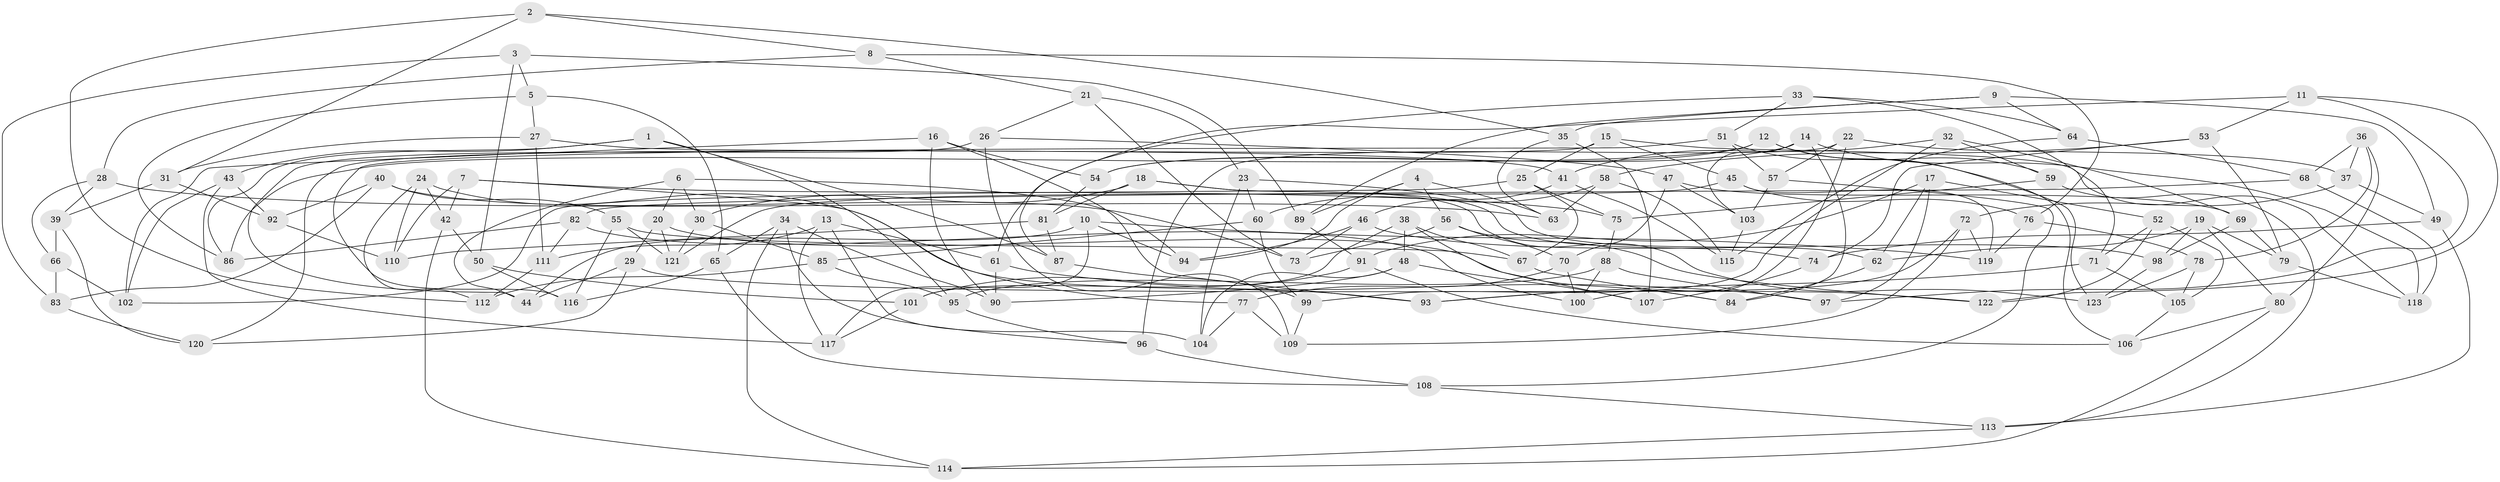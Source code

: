 // coarse degree distribution, {12: 0.02, 10: 0.1, 11: 0.08, 9: 0.12, 4: 0.5, 5: 0.02, 8: 0.06, 6: 0.04, 3: 0.06}
// Generated by graph-tools (version 1.1) at 2025/53/03/04/25 22:53:53]
// undirected, 123 vertices, 246 edges
graph export_dot {
  node [color=gray90,style=filled];
  1;
  2;
  3;
  4;
  5;
  6;
  7;
  8;
  9;
  10;
  11;
  12;
  13;
  14;
  15;
  16;
  17;
  18;
  19;
  20;
  21;
  22;
  23;
  24;
  25;
  26;
  27;
  28;
  29;
  30;
  31;
  32;
  33;
  34;
  35;
  36;
  37;
  38;
  39;
  40;
  41;
  42;
  43;
  44;
  45;
  46;
  47;
  48;
  49;
  50;
  51;
  52;
  53;
  54;
  55;
  56;
  57;
  58;
  59;
  60;
  61;
  62;
  63;
  64;
  65;
  66;
  67;
  68;
  69;
  70;
  71;
  72;
  73;
  74;
  75;
  76;
  77;
  78;
  79;
  80;
  81;
  82;
  83;
  84;
  85;
  86;
  87;
  88;
  89;
  90;
  91;
  92;
  93;
  94;
  95;
  96;
  97;
  98;
  99;
  100;
  101;
  102;
  103;
  104;
  105;
  106;
  107;
  108;
  109;
  110;
  111;
  112;
  113;
  114;
  115;
  116;
  117;
  118;
  119;
  120;
  121;
  122;
  123;
  1 -- 87;
  1 -- 43;
  1 -- 86;
  1 -- 95;
  2 -- 112;
  2 -- 8;
  2 -- 35;
  2 -- 31;
  3 -- 50;
  3 -- 5;
  3 -- 83;
  3 -- 89;
  4 -- 94;
  4 -- 63;
  4 -- 89;
  4 -- 56;
  5 -- 86;
  5 -- 27;
  5 -- 65;
  6 -- 30;
  6 -- 94;
  6 -- 20;
  6 -- 44;
  7 -- 110;
  7 -- 77;
  7 -- 42;
  7 -- 75;
  8 -- 28;
  8 -- 21;
  8 -- 76;
  9 -- 64;
  9 -- 35;
  9 -- 89;
  9 -- 49;
  10 -- 119;
  10 -- 94;
  10 -- 44;
  10 -- 117;
  11 -- 61;
  11 -- 53;
  11 -- 97;
  11 -- 122;
  12 -- 106;
  12 -- 54;
  12 -- 59;
  12 -- 86;
  13 -- 117;
  13 -- 111;
  13 -- 61;
  13 -- 104;
  14 -- 84;
  14 -- 54;
  14 -- 103;
  14 -- 118;
  15 -- 45;
  15 -- 118;
  15 -- 120;
  15 -- 25;
  16 -- 90;
  16 -- 102;
  16 -- 93;
  16 -- 54;
  17 -- 52;
  17 -- 62;
  17 -- 91;
  17 -- 97;
  18 -- 30;
  18 -- 74;
  18 -- 81;
  18 -- 123;
  19 -- 62;
  19 -- 80;
  19 -- 79;
  19 -- 98;
  20 -- 29;
  20 -- 84;
  20 -- 121;
  21 -- 73;
  21 -- 26;
  21 -- 23;
  22 -- 100;
  22 -- 37;
  22 -- 96;
  22 -- 57;
  23 -- 62;
  23 -- 60;
  23 -- 104;
  24 -- 42;
  24 -- 93;
  24 -- 112;
  24 -- 110;
  25 -- 67;
  25 -- 102;
  25 -- 75;
  26 -- 44;
  26 -- 47;
  26 -- 109;
  27 -- 111;
  27 -- 41;
  27 -- 31;
  28 -- 66;
  28 -- 39;
  28 -- 63;
  29 -- 120;
  29 -- 44;
  29 -- 122;
  30 -- 121;
  30 -- 85;
  31 -- 92;
  31 -- 39;
  32 -- 99;
  32 -- 41;
  32 -- 69;
  32 -- 59;
  33 -- 71;
  33 -- 64;
  33 -- 87;
  33 -- 51;
  34 -- 90;
  34 -- 96;
  34 -- 114;
  34 -- 65;
  35 -- 107;
  35 -- 63;
  36 -- 68;
  36 -- 37;
  36 -- 80;
  36 -- 78;
  37 -- 49;
  37 -- 72;
  38 -- 107;
  38 -- 48;
  38 -- 101;
  38 -- 67;
  39 -- 66;
  39 -- 120;
  40 -- 73;
  40 -- 83;
  40 -- 92;
  40 -- 55;
  41 -- 115;
  41 -- 46;
  42 -- 50;
  42 -- 114;
  43 -- 117;
  43 -- 92;
  43 -- 102;
  45 -- 121;
  45 -- 76;
  45 -- 119;
  46 -- 73;
  46 -- 98;
  46 -- 94;
  47 -- 70;
  47 -- 69;
  47 -- 103;
  48 -- 90;
  48 -- 104;
  48 -- 107;
  49 -- 113;
  49 -- 74;
  50 -- 116;
  50 -- 101;
  51 -- 116;
  51 -- 57;
  51 -- 123;
  52 -- 122;
  52 -- 71;
  52 -- 105;
  53 -- 74;
  53 -- 79;
  53 -- 58;
  54 -- 81;
  55 -- 67;
  55 -- 121;
  55 -- 116;
  56 -- 70;
  56 -- 73;
  56 -- 122;
  57 -- 108;
  57 -- 103;
  58 -- 115;
  58 -- 63;
  58 -- 60;
  59 -- 75;
  59 -- 113;
  60 -- 85;
  60 -- 99;
  61 -- 90;
  61 -- 97;
  62 -- 84;
  64 -- 68;
  64 -- 115;
  65 -- 116;
  65 -- 108;
  66 -- 83;
  66 -- 102;
  67 -- 84;
  68 -- 82;
  68 -- 118;
  69 -- 79;
  69 -- 98;
  70 -- 100;
  70 -- 77;
  71 -- 93;
  71 -- 105;
  72 -- 109;
  72 -- 93;
  72 -- 119;
  74 -- 107;
  75 -- 88;
  76 -- 78;
  76 -- 119;
  77 -- 109;
  77 -- 104;
  78 -- 105;
  78 -- 123;
  79 -- 118;
  80 -- 106;
  80 -- 114;
  81 -- 110;
  81 -- 87;
  82 -- 111;
  82 -- 86;
  82 -- 100;
  83 -- 120;
  85 -- 95;
  85 -- 112;
  87 -- 99;
  88 -- 97;
  88 -- 100;
  88 -- 95;
  89 -- 91;
  91 -- 106;
  91 -- 101;
  92 -- 110;
  95 -- 96;
  96 -- 108;
  98 -- 123;
  99 -- 109;
  101 -- 117;
  103 -- 115;
  105 -- 106;
  108 -- 113;
  111 -- 112;
  113 -- 114;
}
